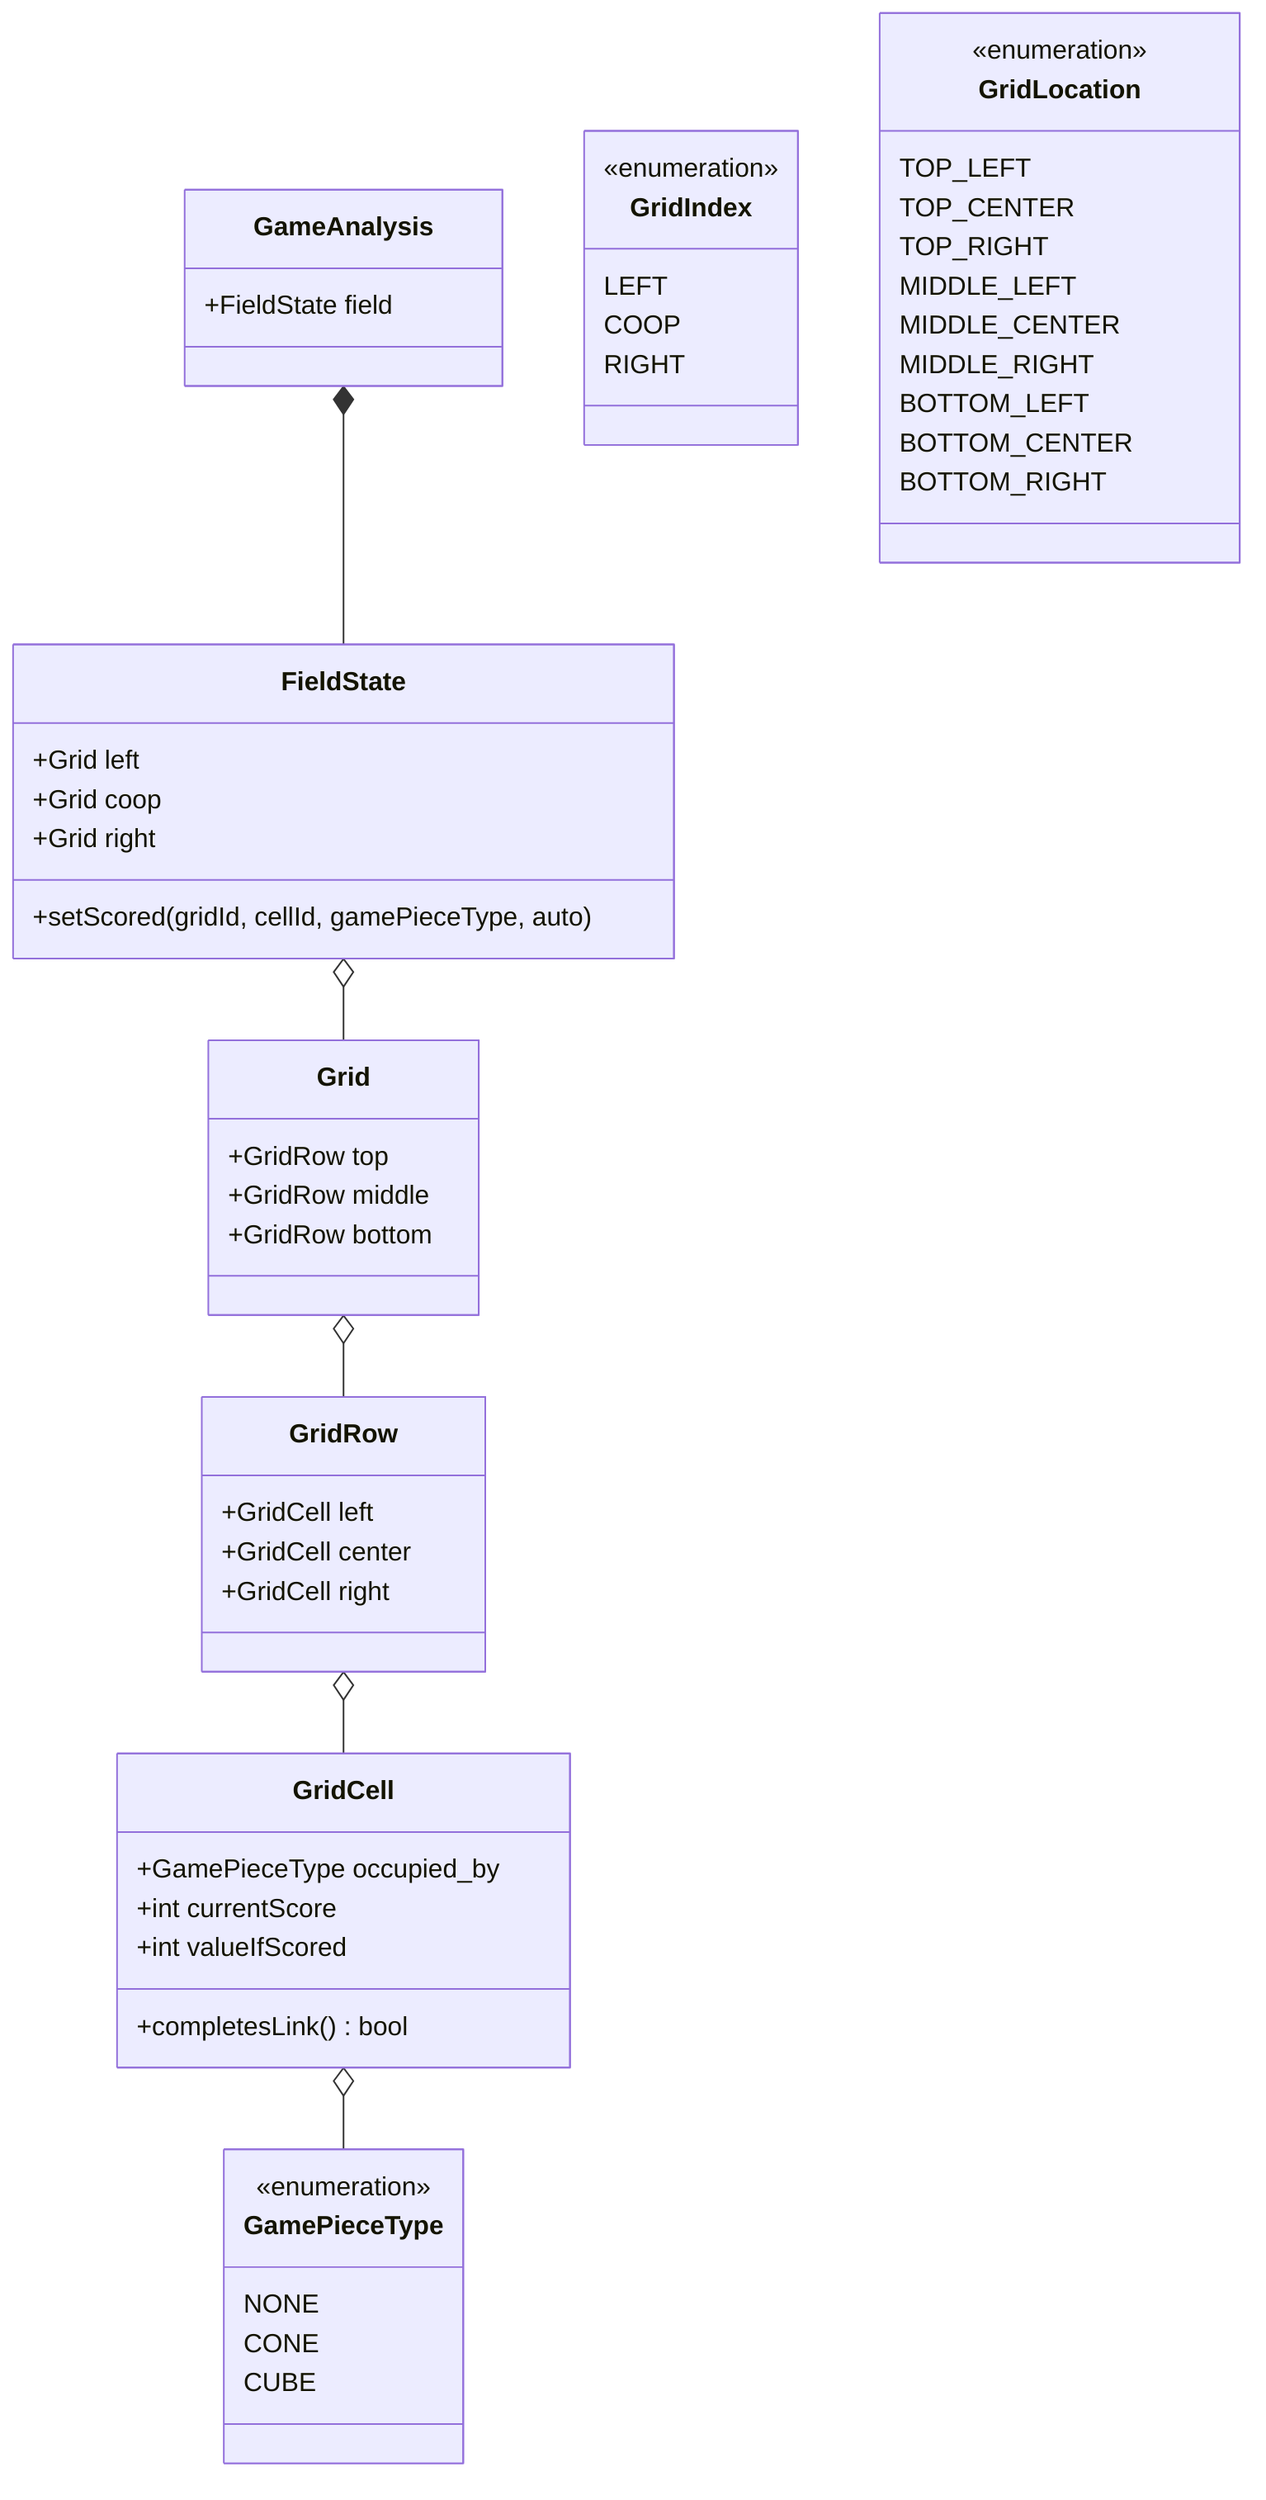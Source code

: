classDiagram

class GameAnalysis{
    +FieldState field
}

class FieldState{
    +Grid left
    +Grid coop
    +Grid right
    +setScored(gridId, cellId, gamePieceType, auto)
}

class Grid{
    +GridRow top
    +GridRow middle
    +GridRow bottom
}

class GridRow{
    +GridCell left
    +GridCell center
    +GridCell right
}

class GridCell{
    +GamePieceType occupied_by
    +completesLink() bool
    +int currentScore
    +int valueIfScored
}

class GamePieceType{
    <<enumeration>>
    NONE
    CONE
    CUBE
}

class GridIndex{
    <<enumeration>>
    LEFT
    COOP
    RIGHT
}

class GridLocation{
    <<enumeration>>
    TOP_LEFT
    TOP_CENTER
    TOP_RIGHT
    MIDDLE_LEFT
    MIDDLE_CENTER
    MIDDLE_RIGHT
    BOTTOM_LEFT
    BOTTOM_CENTER
    BOTTOM_RIGHT
}

GameAnalysis *-- FieldState
FieldState o-- Grid
Grid o-- GridRow
GridRow o-- GridCell
GridCell o-- GamePieceType